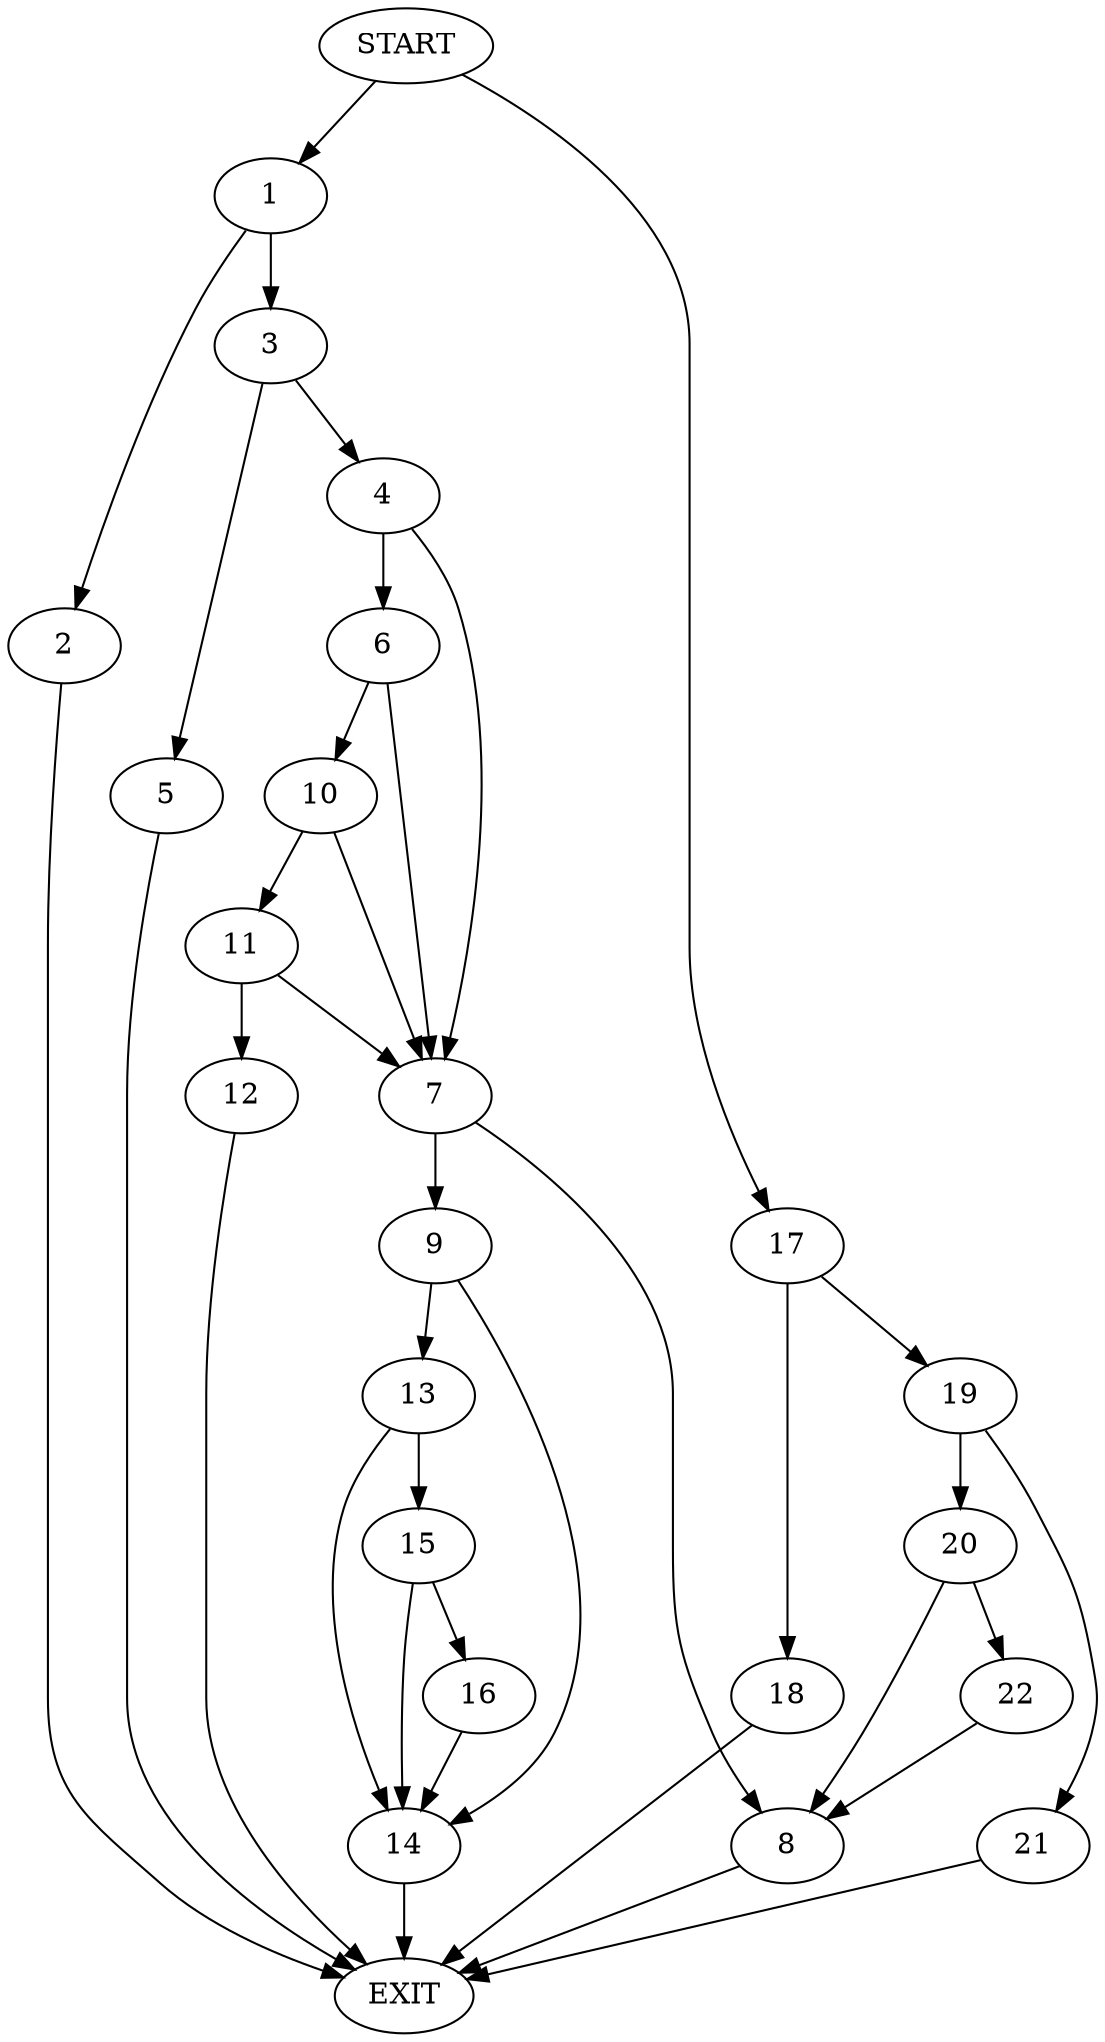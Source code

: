 digraph {
0 [label="START"]
23 [label="EXIT"]
0 -> 1
1 -> 2
1 -> 3
2 -> 23
3 -> 4
3 -> 5
5 -> 23
4 -> 6
4 -> 7
7 -> 8
7 -> 9
6 -> 10
6 -> 7
10 -> 11
10 -> 7
11 -> 12
11 -> 7
12 -> 23
9 -> 13
9 -> 14
8 -> 23
14 -> 23
13 -> 14
13 -> 15
15 -> 14
15 -> 16
16 -> 14
0 -> 17
17 -> 18
17 -> 19
19 -> 20
19 -> 21
18 -> 23
21 -> 23
20 -> 22
20 -> 8
22 -> 8
}
